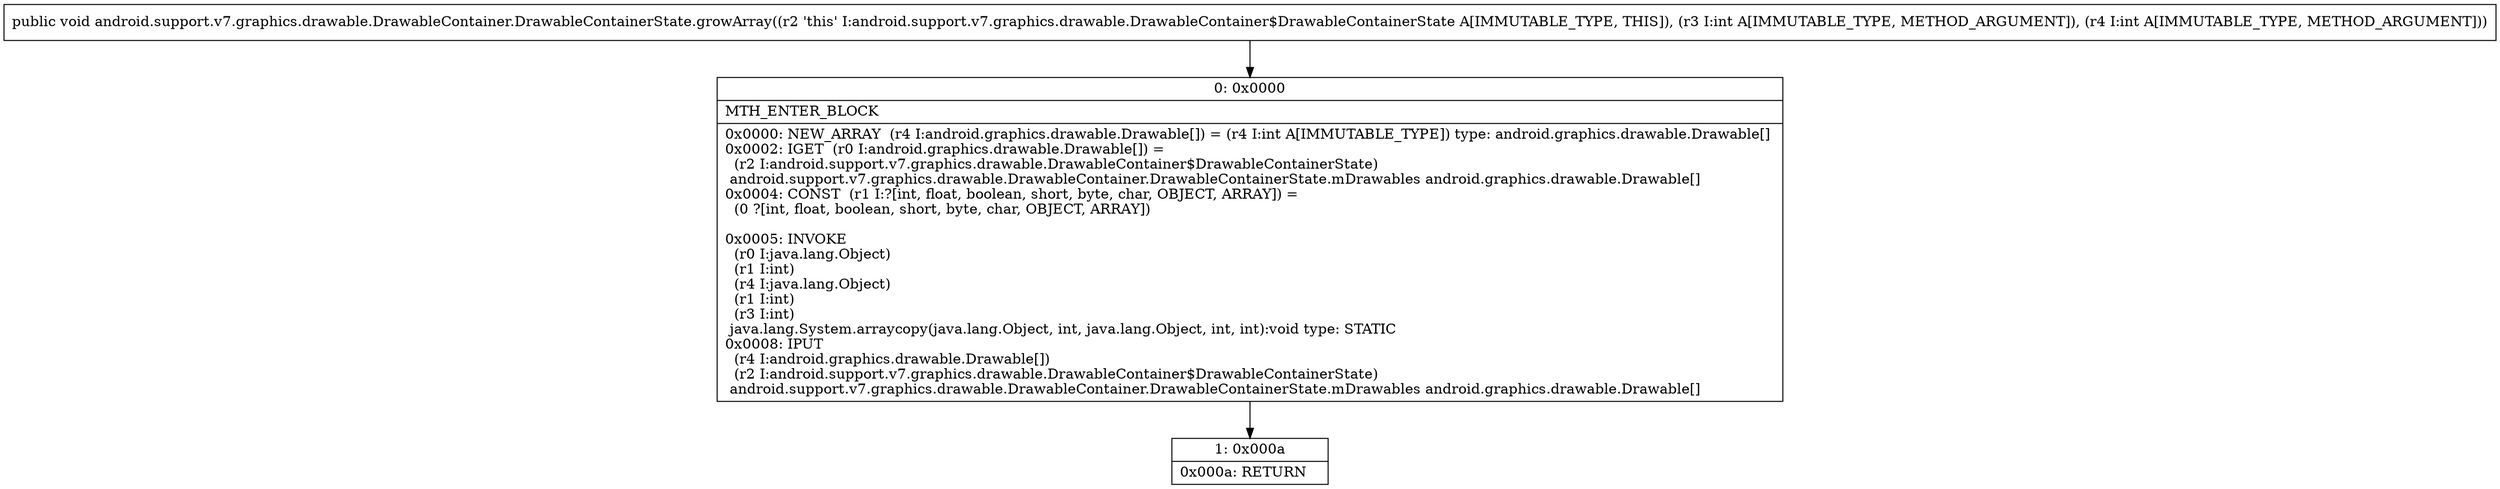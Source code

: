 digraph "CFG forandroid.support.v7.graphics.drawable.DrawableContainer.DrawableContainerState.growArray(II)V" {
Node_0 [shape=record,label="{0\:\ 0x0000|MTH_ENTER_BLOCK\l|0x0000: NEW_ARRAY  (r4 I:android.graphics.drawable.Drawable[]) = (r4 I:int A[IMMUTABLE_TYPE]) type: android.graphics.drawable.Drawable[] \l0x0002: IGET  (r0 I:android.graphics.drawable.Drawable[]) = \l  (r2 I:android.support.v7.graphics.drawable.DrawableContainer$DrawableContainerState)\l android.support.v7.graphics.drawable.DrawableContainer.DrawableContainerState.mDrawables android.graphics.drawable.Drawable[] \l0x0004: CONST  (r1 I:?[int, float, boolean, short, byte, char, OBJECT, ARRAY]) = \l  (0 ?[int, float, boolean, short, byte, char, OBJECT, ARRAY])\l \l0x0005: INVOKE  \l  (r0 I:java.lang.Object)\l  (r1 I:int)\l  (r4 I:java.lang.Object)\l  (r1 I:int)\l  (r3 I:int)\l java.lang.System.arraycopy(java.lang.Object, int, java.lang.Object, int, int):void type: STATIC \l0x0008: IPUT  \l  (r4 I:android.graphics.drawable.Drawable[])\l  (r2 I:android.support.v7.graphics.drawable.DrawableContainer$DrawableContainerState)\l android.support.v7.graphics.drawable.DrawableContainer.DrawableContainerState.mDrawables android.graphics.drawable.Drawable[] \l}"];
Node_1 [shape=record,label="{1\:\ 0x000a|0x000a: RETURN   \l}"];
MethodNode[shape=record,label="{public void android.support.v7.graphics.drawable.DrawableContainer.DrawableContainerState.growArray((r2 'this' I:android.support.v7.graphics.drawable.DrawableContainer$DrawableContainerState A[IMMUTABLE_TYPE, THIS]), (r3 I:int A[IMMUTABLE_TYPE, METHOD_ARGUMENT]), (r4 I:int A[IMMUTABLE_TYPE, METHOD_ARGUMENT])) }"];
MethodNode -> Node_0;
Node_0 -> Node_1;
}

